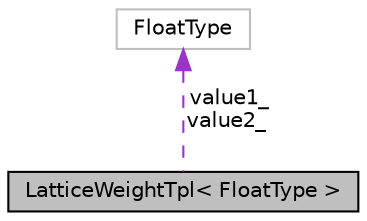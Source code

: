digraph "LatticeWeightTpl&lt; FloatType &gt;"
{
  edge [fontname="Helvetica",fontsize="10",labelfontname="Helvetica",labelfontsize="10"];
  node [fontname="Helvetica",fontsize="10",shape=record];
  Node1 [label="LatticeWeightTpl\< FloatType \>",height=0.2,width=0.4,color="black", fillcolor="grey75", style="filled", fontcolor="black"];
  Node2 -> Node1 [dir="back",color="darkorchid3",fontsize="10",style="dashed",label=" value1_\nvalue2_" ,fontname="Helvetica"];
  Node2 [label="FloatType",height=0.2,width=0.4,color="grey75", fillcolor="white", style="filled"];
}
